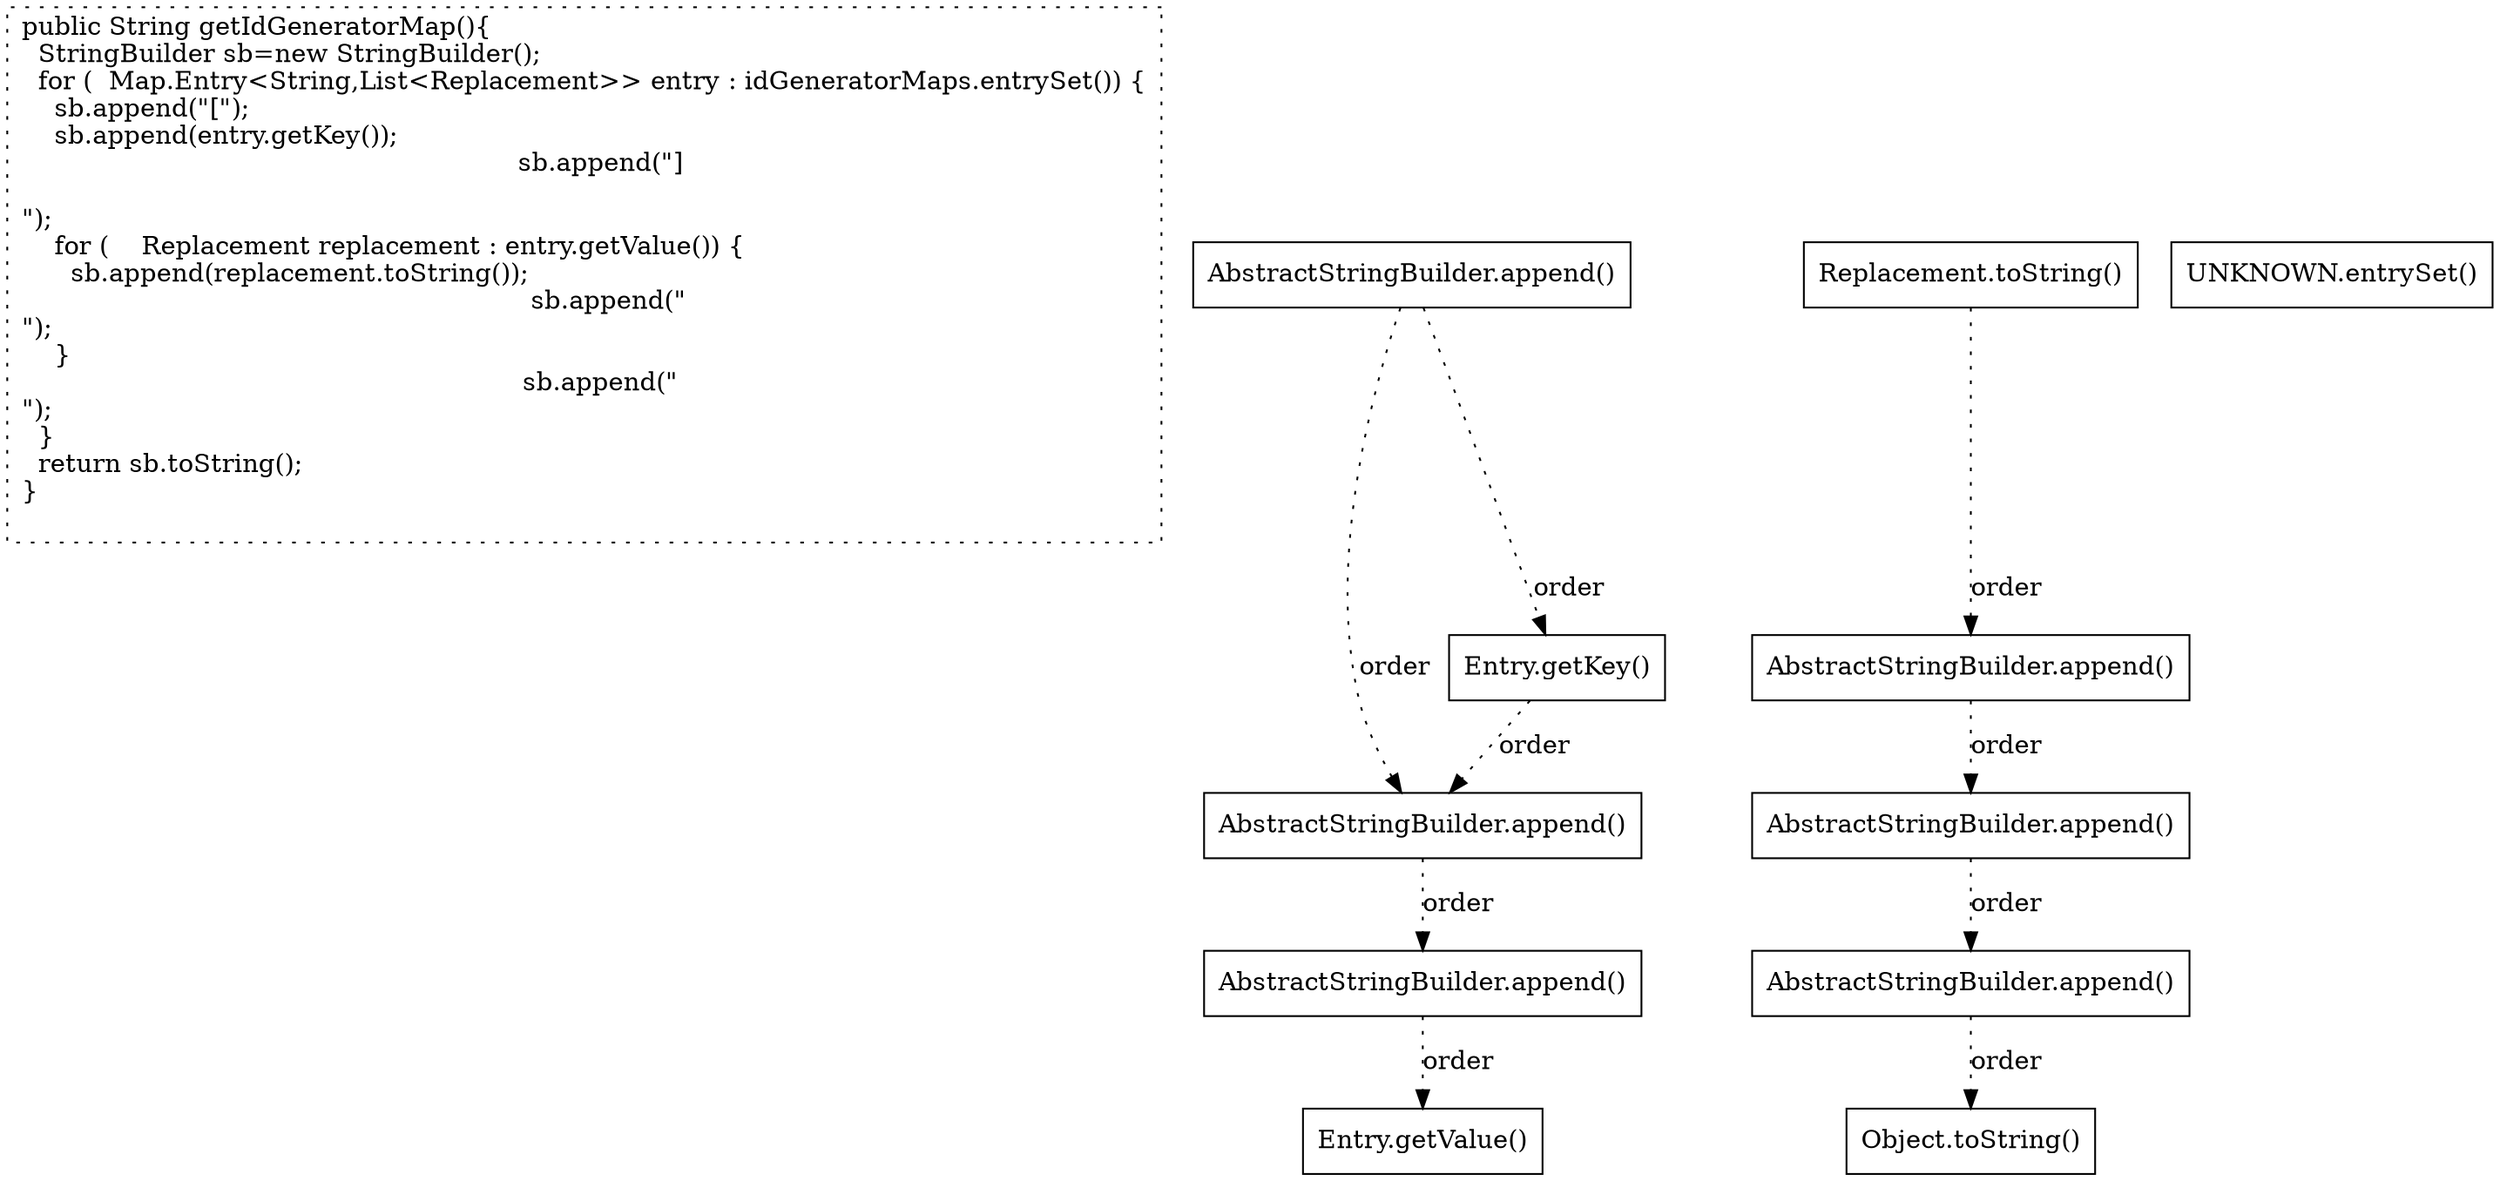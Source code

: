 digraph "Test_order.getIdGeneratorMap#" {
0 [label="public String getIdGeneratorMap(){\l  StringBuilder sb=new StringBuilder();\l  for (  Map.Entry<String,List<Replacement>> entry : idGeneratorMaps.entrySet()) {\l    sb.append(\"[\");\l    sb.append(entry.getKey());\l    sb.append(\"]\n\n\");\l    for (    Replacement replacement : entry.getValue()) {\l      sb.append(replacement.toString());\l      sb.append(\"\n\");\l    }\l    sb.append(\"\n\");\l  }\l  return sb.toString();\l}\l\l" shape=box style=dotted]
1 [label="AbstractStringBuilder.append()" shape=box]
2 [label="AbstractStringBuilder.append()" shape=box]
3 [label="AbstractStringBuilder.append()" shape=box]
4 [label="AbstractStringBuilder.append()" shape=box]
5 [label="AbstractStringBuilder.append()" shape=box]
6 [label="AbstractStringBuilder.append()" shape=box]
7 [label="Entry.getKey()" shape=box]
8 [label="Entry.getValue()" shape=box]
9 [label="Object.toString()" shape=box]
10 [label="Replacement.toString()" shape=box]
11 [label="UNKNOWN.entrySet()" shape=box]
10 -> 2 [label="order" style=dotted];
2 -> 3 [label="order" style=dotted];
1 -> 4 [label="order" style=dotted];
7 -> 4 [label="order" style=dotted];
3 -> 5 [label="order" style=dotted];
4 -> 6 [label="order" style=dotted];
1 -> 7 [label="order" style=dotted];
6 -> 8 [label="order" style=dotted];
5 -> 9 [label="order" style=dotted];
}